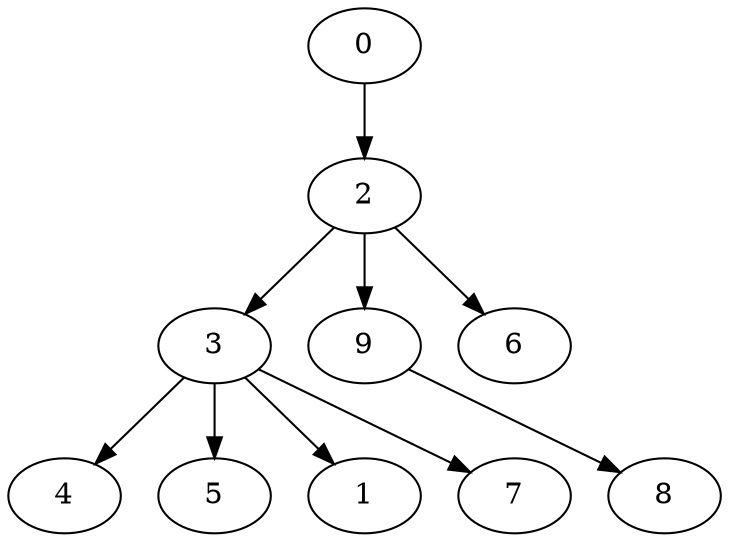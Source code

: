 digraph Dorogovtsev_Mendes_nodes_10_Prim_nodeSource_0 {
"3";
"4";
"9";
"8";
"2";
"5";
"6";
"1";
"7";
"0";
"3" -> "4" [weight=14];
"9" -> "8" [weight=5];
"2" -> "9" [weight=13];
"3" -> "5" [weight=12];
"2" -> "6" [weight=8];
"3" -> "1" [weight=2];
"3" -> "7" [weight=1];
"2" -> "3" [weight=6];
"0" -> "2" [weight=16];
}